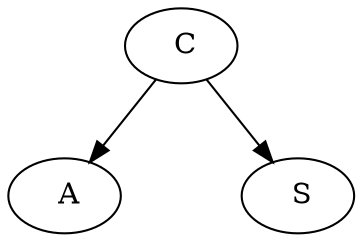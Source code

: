 digraph G { 
nodesep=0.8;
ranksep=0.5;

  
A[label=" A" ];
C->A; 
S[label=" S" ];
C->S; 
C[label=" C" ];

}